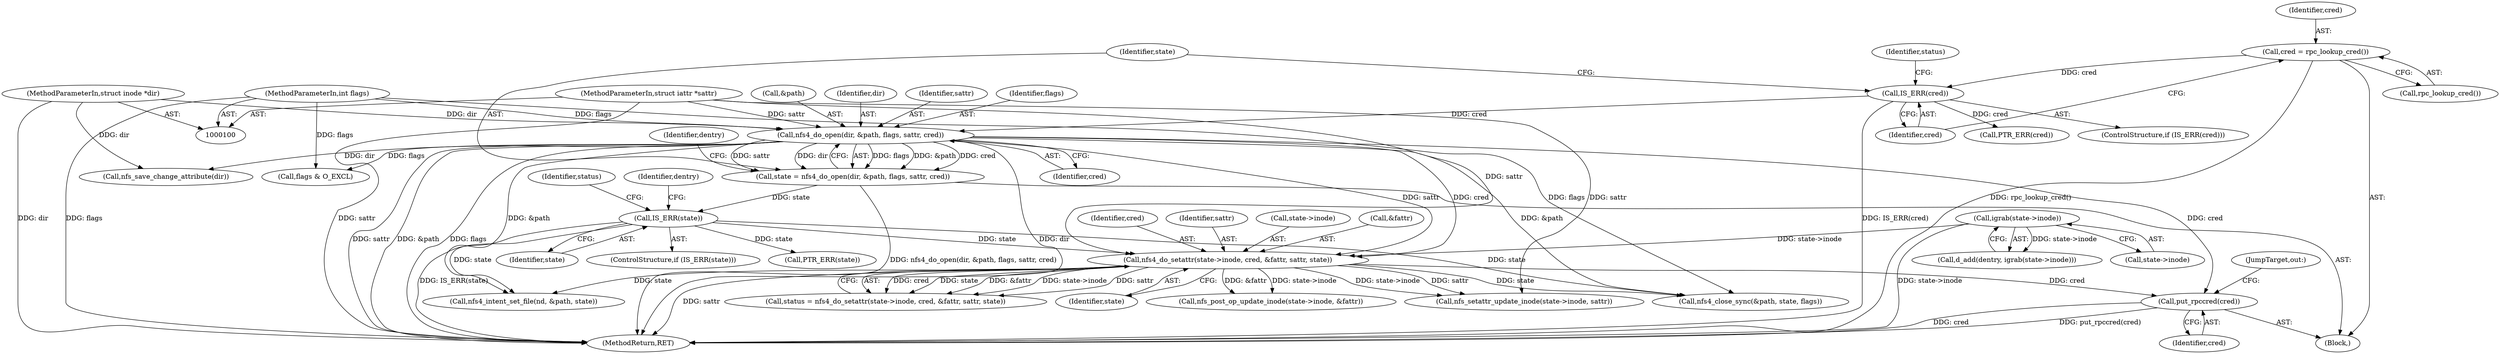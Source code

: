 digraph "0_linux_dc0b027dfadfcb8a5504f7d8052754bf8d501ab9_19@pointer" {
"1000214" [label="(Call,put_rpccred(cred))"];
"1000164" [label="(Call,nfs4_do_setattr(state->inode, cred, &fattr, sattr, state))"];
"1000148" [label="(Call,igrab(state->inode))"];
"1000128" [label="(Call,nfs4_do_open(dir, &path, flags, sattr, cred))"];
"1000101" [label="(MethodParameterIn,struct inode *dir)"];
"1000104" [label="(MethodParameterIn,int flags)"];
"1000103" [label="(MethodParameterIn,struct iattr *sattr)"];
"1000118" [label="(Call,IS_ERR(cred))"];
"1000114" [label="(Call,cred = rpc_lookup_cred())"];
"1000138" [label="(Call,IS_ERR(state))"];
"1000126" [label="(Call,state = nfs4_do_open(dir, &path, flags, sattr, cred))"];
"1000182" [label="(Call,nfs_post_op_update_inode(state->inode, &fattr))"];
"1000139" [label="(Identifier,state)"];
"1000126" [label="(Call,state = nfs4_do_open(dir, &path, flags, sattr, cred))"];
"1000128" [label="(Call,nfs4_do_open(dir, &path, flags, sattr, cred))"];
"1000122" [label="(Identifier,status)"];
"1000177" [label="(Call,nfs_setattr_update_inode(state->inode, sattr))"];
"1000130" [label="(Call,&path)"];
"1000137" [label="(ControlStructure,if (IS_ERR(state)))"];
"1000143" [label="(Call,PTR_ERR(state))"];
"1000215" [label="(Identifier,cred)"];
"1000157" [label="(Call,flags & O_EXCL)"];
"1000104" [label="(MethodParameterIn,int flags)"];
"1000117" [label="(ControlStructure,if (IS_ERR(cred)))"];
"1000171" [label="(Identifier,sattr)"];
"1000165" [label="(Call,state->inode)"];
"1000219" [label="(MethodReturn,RET)"];
"1000142" [label="(Identifier,status)"];
"1000164" [label="(Call,nfs4_do_setattr(state->inode, cred, &fattr, sattr, state))"];
"1000101" [label="(MethodParameterIn,struct inode *dir)"];
"1000118" [label="(Call,IS_ERR(cred))"];
"1000119" [label="(Identifier,cred)"];
"1000138" [label="(Call,IS_ERR(state))"];
"1000214" [label="(Call,put_rpccred(cred))"];
"1000148" [label="(Call,igrab(state->inode))"];
"1000216" [label="(JumpTarget,out:)"];
"1000169" [label="(Call,&fattr)"];
"1000147" [label="(Identifier,dentry)"];
"1000136" [label="(Identifier,dentry)"];
"1000146" [label="(Call,d_add(dentry, igrab(state->inode)))"];
"1000129" [label="(Identifier,dir)"];
"1000133" [label="(Identifier,sattr)"];
"1000162" [label="(Call,status = nfs4_do_setattr(state->inode, cred, &fattr, sattr, state))"];
"1000127" [label="(Identifier,state)"];
"1000168" [label="(Identifier,cred)"];
"1000103" [label="(MethodParameterIn,struct iattr *sattr)"];
"1000106" [label="(Block,)"];
"1000202" [label="(Call,nfs4_intent_set_file(nd, &path, state))"];
"1000149" [label="(Call,state->inode)"];
"1000116" [label="(Call,rpc_lookup_cred())"];
"1000154" [label="(Call,nfs_save_change_attribute(dir))"];
"1000115" [label="(Identifier,cred)"];
"1000134" [label="(Identifier,cred)"];
"1000132" [label="(Identifier,flags)"];
"1000114" [label="(Call,cred = rpc_lookup_cred())"];
"1000172" [label="(Identifier,state)"];
"1000208" [label="(Call,nfs4_close_sync(&path, state, flags))"];
"1000123" [label="(Call,PTR_ERR(cred))"];
"1000214" -> "1000106"  [label="AST: "];
"1000214" -> "1000215"  [label="CFG: "];
"1000215" -> "1000214"  [label="AST: "];
"1000216" -> "1000214"  [label="CFG: "];
"1000214" -> "1000219"  [label="DDG: put_rpccred(cred)"];
"1000214" -> "1000219"  [label="DDG: cred"];
"1000164" -> "1000214"  [label="DDG: cred"];
"1000128" -> "1000214"  [label="DDG: cred"];
"1000164" -> "1000162"  [label="AST: "];
"1000164" -> "1000172"  [label="CFG: "];
"1000165" -> "1000164"  [label="AST: "];
"1000168" -> "1000164"  [label="AST: "];
"1000169" -> "1000164"  [label="AST: "];
"1000171" -> "1000164"  [label="AST: "];
"1000172" -> "1000164"  [label="AST: "];
"1000162" -> "1000164"  [label="CFG: "];
"1000164" -> "1000219"  [label="DDG: sattr"];
"1000164" -> "1000162"  [label="DDG: cred"];
"1000164" -> "1000162"  [label="DDG: state"];
"1000164" -> "1000162"  [label="DDG: &fattr"];
"1000164" -> "1000162"  [label="DDG: state->inode"];
"1000164" -> "1000162"  [label="DDG: sattr"];
"1000148" -> "1000164"  [label="DDG: state->inode"];
"1000128" -> "1000164"  [label="DDG: cred"];
"1000128" -> "1000164"  [label="DDG: sattr"];
"1000103" -> "1000164"  [label="DDG: sattr"];
"1000138" -> "1000164"  [label="DDG: state"];
"1000164" -> "1000177"  [label="DDG: state->inode"];
"1000164" -> "1000177"  [label="DDG: sattr"];
"1000164" -> "1000182"  [label="DDG: state->inode"];
"1000164" -> "1000182"  [label="DDG: &fattr"];
"1000164" -> "1000202"  [label="DDG: state"];
"1000164" -> "1000208"  [label="DDG: state"];
"1000148" -> "1000146"  [label="AST: "];
"1000148" -> "1000149"  [label="CFG: "];
"1000149" -> "1000148"  [label="AST: "];
"1000146" -> "1000148"  [label="CFG: "];
"1000148" -> "1000219"  [label="DDG: state->inode"];
"1000148" -> "1000146"  [label="DDG: state->inode"];
"1000128" -> "1000126"  [label="AST: "];
"1000128" -> "1000134"  [label="CFG: "];
"1000129" -> "1000128"  [label="AST: "];
"1000130" -> "1000128"  [label="AST: "];
"1000132" -> "1000128"  [label="AST: "];
"1000133" -> "1000128"  [label="AST: "];
"1000134" -> "1000128"  [label="AST: "];
"1000126" -> "1000128"  [label="CFG: "];
"1000128" -> "1000219"  [label="DDG: &path"];
"1000128" -> "1000219"  [label="DDG: flags"];
"1000128" -> "1000219"  [label="DDG: dir"];
"1000128" -> "1000219"  [label="DDG: sattr"];
"1000128" -> "1000126"  [label="DDG: flags"];
"1000128" -> "1000126"  [label="DDG: &path"];
"1000128" -> "1000126"  [label="DDG: cred"];
"1000128" -> "1000126"  [label="DDG: sattr"];
"1000128" -> "1000126"  [label="DDG: dir"];
"1000101" -> "1000128"  [label="DDG: dir"];
"1000104" -> "1000128"  [label="DDG: flags"];
"1000103" -> "1000128"  [label="DDG: sattr"];
"1000118" -> "1000128"  [label="DDG: cred"];
"1000128" -> "1000154"  [label="DDG: dir"];
"1000128" -> "1000157"  [label="DDG: flags"];
"1000128" -> "1000202"  [label="DDG: &path"];
"1000128" -> "1000208"  [label="DDG: &path"];
"1000101" -> "1000100"  [label="AST: "];
"1000101" -> "1000219"  [label="DDG: dir"];
"1000101" -> "1000154"  [label="DDG: dir"];
"1000104" -> "1000100"  [label="AST: "];
"1000104" -> "1000219"  [label="DDG: flags"];
"1000104" -> "1000157"  [label="DDG: flags"];
"1000104" -> "1000208"  [label="DDG: flags"];
"1000103" -> "1000100"  [label="AST: "];
"1000103" -> "1000219"  [label="DDG: sattr"];
"1000103" -> "1000177"  [label="DDG: sattr"];
"1000118" -> "1000117"  [label="AST: "];
"1000118" -> "1000119"  [label="CFG: "];
"1000119" -> "1000118"  [label="AST: "];
"1000122" -> "1000118"  [label="CFG: "];
"1000127" -> "1000118"  [label="CFG: "];
"1000118" -> "1000219"  [label="DDG: IS_ERR(cred)"];
"1000114" -> "1000118"  [label="DDG: cred"];
"1000118" -> "1000123"  [label="DDG: cred"];
"1000114" -> "1000106"  [label="AST: "];
"1000114" -> "1000116"  [label="CFG: "];
"1000115" -> "1000114"  [label="AST: "];
"1000116" -> "1000114"  [label="AST: "];
"1000119" -> "1000114"  [label="CFG: "];
"1000114" -> "1000219"  [label="DDG: rpc_lookup_cred()"];
"1000138" -> "1000137"  [label="AST: "];
"1000138" -> "1000139"  [label="CFG: "];
"1000139" -> "1000138"  [label="AST: "];
"1000142" -> "1000138"  [label="CFG: "];
"1000147" -> "1000138"  [label="CFG: "];
"1000138" -> "1000219"  [label="DDG: IS_ERR(state)"];
"1000126" -> "1000138"  [label="DDG: state"];
"1000138" -> "1000143"  [label="DDG: state"];
"1000138" -> "1000202"  [label="DDG: state"];
"1000138" -> "1000208"  [label="DDG: state"];
"1000126" -> "1000106"  [label="AST: "];
"1000127" -> "1000126"  [label="AST: "];
"1000136" -> "1000126"  [label="CFG: "];
"1000126" -> "1000219"  [label="DDG: nfs4_do_open(dir, &path, flags, sattr, cred)"];
}
